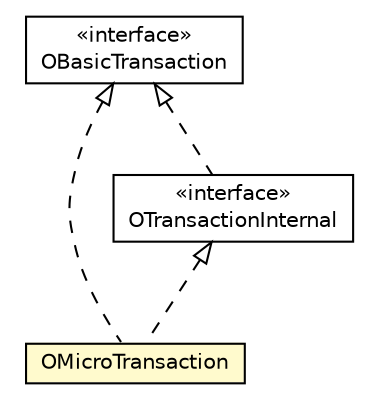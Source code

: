 #!/usr/local/bin/dot
#
# Class diagram 
# Generated by UMLGraph version R5_6-24-gf6e263 (http://www.umlgraph.org/)
#

digraph G {
	edge [fontname="Helvetica",fontsize=10,labelfontname="Helvetica",labelfontsize=10];
	node [fontname="Helvetica",fontsize=10,shape=plaintext];
	nodesep=0.25;
	ranksep=0.5;
	// com.orientechnologies.orient.core.storage.OBasicTransaction
	c4544919 [label=<<table title="com.orientechnologies.orient.core.storage.OBasicTransaction" border="0" cellborder="1" cellspacing="0" cellpadding="2" port="p" href="../../OBasicTransaction.html">
		<tr><td><table border="0" cellspacing="0" cellpadding="1">
<tr><td align="center" balign="center"> &#171;interface&#187; </td></tr>
<tr><td align="center" balign="center"> OBasicTransaction </td></tr>
		</table></td></tr>
		</table>>, URL="../../OBasicTransaction.html", fontname="Helvetica", fontcolor="black", fontsize=10.0];
	// com.orientechnologies.orient.core.storage.impl.local.OMicroTransaction
	c4544945 [label=<<table title="com.orientechnologies.orient.core.storage.impl.local.OMicroTransaction" border="0" cellborder="1" cellspacing="0" cellpadding="2" port="p" bgcolor="lemonChiffon" href="./OMicroTransaction.html">
		<tr><td><table border="0" cellspacing="0" cellpadding="1">
<tr><td align="center" balign="center"> OMicroTransaction </td></tr>
		</table></td></tr>
		</table>>, URL="./OMicroTransaction.html", fontname="Helvetica", fontcolor="black", fontsize=10.0];
	// com.orientechnologies.orient.core.tx.OTransactionInternal
	c4545357 [label=<<table title="com.orientechnologies.orient.core.tx.OTransactionInternal" border="0" cellborder="1" cellspacing="0" cellpadding="2" port="p" href="../../../tx/OTransactionInternal.html">
		<tr><td><table border="0" cellspacing="0" cellpadding="1">
<tr><td align="center" balign="center"> &#171;interface&#187; </td></tr>
<tr><td align="center" balign="center"> OTransactionInternal </td></tr>
		</table></td></tr>
		</table>>, URL="../../../tx/OTransactionInternal.html", fontname="Helvetica", fontcolor="black", fontsize=10.0];
	//com.orientechnologies.orient.core.storage.impl.local.OMicroTransaction implements com.orientechnologies.orient.core.storage.OBasicTransaction
	c4544919:p -> c4544945:p [dir=back,arrowtail=empty,style=dashed];
	//com.orientechnologies.orient.core.storage.impl.local.OMicroTransaction implements com.orientechnologies.orient.core.tx.OTransactionInternal
	c4545357:p -> c4544945:p [dir=back,arrowtail=empty,style=dashed];
	//com.orientechnologies.orient.core.tx.OTransactionInternal implements com.orientechnologies.orient.core.storage.OBasicTransaction
	c4544919:p -> c4545357:p [dir=back,arrowtail=empty,style=dashed];
}

